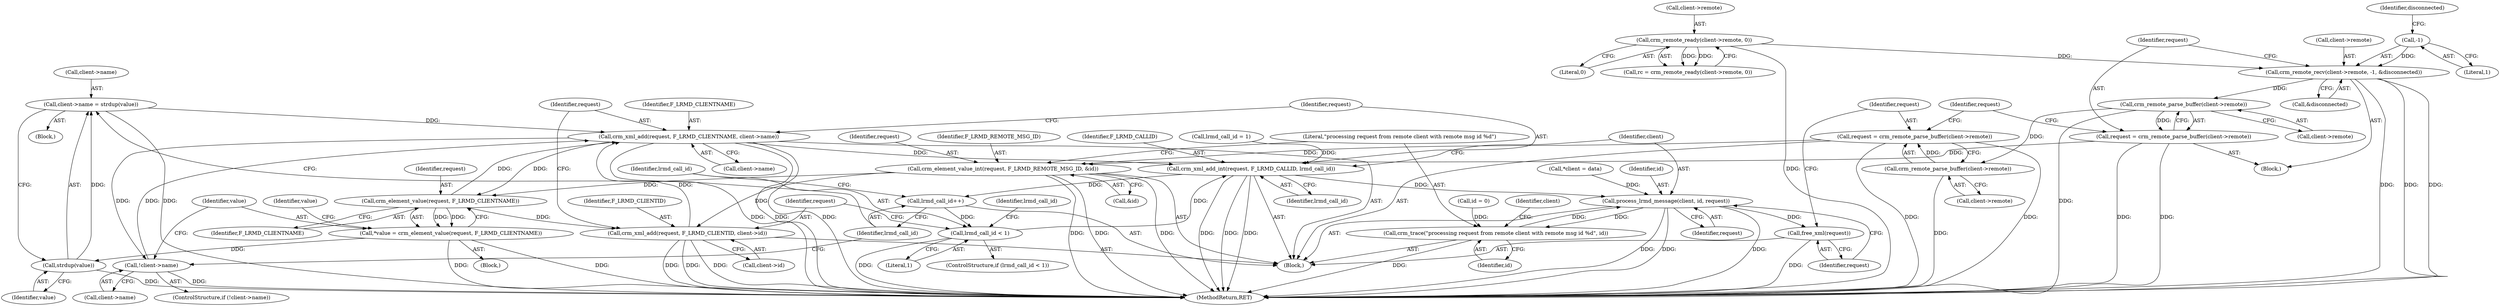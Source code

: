 digraph "0_pacemaker_5ec24a2642bd0854b884d1a9b51d12371373b410@API" {
"1000271" [label="(Call,client->name = strdup(value))"];
"1000275" [label="(Call,strdup(value))"];
"1000263" [label="(Call,*value = crm_element_value(request, F_LRMD_CLIENTNAME))"];
"1000265" [label="(Call,crm_element_value(request, F_LRMD_CLIENTNAME))"];
"1000248" [label="(Call,crm_element_value_int(request, F_LRMD_REMOTE_MSG_ID, &id))"];
"1000309" [label="(Call,request = crm_remote_parse_buffer(client->remote))"];
"1000311" [label="(Call,crm_remote_parse_buffer(client->remote))"];
"1000241" [label="(Call,crm_remote_parse_buffer(client->remote))"];
"1000231" [label="(Call,crm_remote_recv(client->remote, -1, &disconnected))"];
"1000208" [label="(Call,crm_remote_ready(client->remote, 0))"];
"1000235" [label="(Call,-1)"];
"1000239" [label="(Call,request = crm_remote_parse_buffer(client->remote))"];
"1000293" [label="(Call,crm_xml_add(request, F_LRMD_CLIENTNAME, client->name))"];
"1000287" [label="(Call,crm_xml_add(request, F_LRMD_CLIENTID, client->id))"];
"1000257" [label="(Call,!client->name)"];
"1000271" [label="(Call,client->name = strdup(value))"];
"1000299" [label="(Call,crm_xml_add_int(request, F_LRMD_CALLID, lrmd_call_id))"];
"1000277" [label="(Call,lrmd_call_id++)"];
"1000280" [label="(Call,lrmd_call_id < 1)"];
"1000303" [label="(Call,process_lrmd_message(client, id, request))"];
"1000253" [label="(Call,crm_trace(\"processing request from remote client with remote msg id %d\", id))"];
"1000307" [label="(Call,free_xml(request))"];
"1000209" [label="(Call,client->remote)"];
"1000255" [label="(Identifier,id)"];
"1000294" [label="(Identifier,request)"];
"1000258" [label="(Call,client->name)"];
"1000299" [label="(Call,crm_xml_add_int(request, F_LRMD_CALLID, lrmd_call_id))"];
"1000288" [label="(Identifier,request)"];
"1000124" [label="(Call,*client = data)"];
"1000267" [label="(Identifier,F_LRMD_CLIENTNAME)"];
"1000241" [label="(Call,crm_remote_parse_buffer(client->remote))"];
"1000289" [label="(Identifier,F_LRMD_CLIENTID)"];
"1000254" [label="(Literal,\"processing request from remote client with remote msg id %d\")"];
"1000275" [label="(Call,strdup(value))"];
"1000239" [label="(Call,request = crm_remote_parse_buffer(client->remote))"];
"1000265" [label="(Call,crm_element_value(request, F_LRMD_CLIENTNAME))"];
"1000280" [label="(Call,lrmd_call_id < 1)"];
"1000279" [label="(ControlStructure,if (lrmd_call_id < 1))"];
"1000285" [label="(Identifier,lrmd_call_id)"];
"1000310" [label="(Identifier,request)"];
"1000277" [label="(Call,lrmd_call_id++)"];
"1000309" [label="(Call,request = crm_remote_parse_buffer(client->remote))"];
"1000295" [label="(Identifier,F_LRMD_CLIENTNAME)"];
"1000264" [label="(Identifier,value)"];
"1000296" [label="(Call,client->name)"];
"1000253" [label="(Call,crm_trace(\"processing request from remote client with remote msg id %d\", id))"];
"1000247" [label="(Block,)"];
"1000212" [label="(Literal,0)"];
"1000257" [label="(Call,!client->name)"];
"1000261" [label="(Block,)"];
"1000251" [label="(Call,&id)"];
"1000256" [label="(ControlStructure,if (!client->name))"];
"1000269" [label="(Identifier,value)"];
"1000250" [label="(Identifier,F_LRMD_REMOTE_MSG_ID)"];
"1000272" [label="(Call,client->name)"];
"1000266" [label="(Identifier,request)"];
"1000240" [label="(Identifier,request)"];
"1000311" [label="(Call,crm_remote_parse_buffer(client->remote))"];
"1000108" [label="(Call,id = 0)"];
"1000281" [label="(Identifier,lrmd_call_id)"];
"1000248" [label="(Call,crm_element_value_int(request, F_LRMD_REMOTE_MSG_ID, &id))"];
"1000259" [label="(Identifier,client)"];
"1000236" [label="(Literal,1)"];
"1000302" [label="(Identifier,lrmd_call_id)"];
"1000249" [label="(Identifier,request)"];
"1000301" [label="(Identifier,F_LRMD_CALLID)"];
"1000106" [label="(Block,)"];
"1000290" [label="(Call,client->id)"];
"1000235" [label="(Call,-1)"];
"1000231" [label="(Call,crm_remote_recv(client->remote, -1, &disconnected))"];
"1000306" [label="(Identifier,request)"];
"1000284" [label="(Call,lrmd_call_id = 1)"];
"1000242" [label="(Call,client->remote)"];
"1000237" [label="(Call,&disconnected)"];
"1000206" [label="(Call,rc = crm_remote_ready(client->remote, 0))"];
"1000282" [label="(Literal,1)"];
"1000271" [label="(Call,client->name = strdup(value))"];
"1000312" [label="(Call,client->remote)"];
"1000238" [label="(Identifier,disconnected)"];
"1000300" [label="(Identifier,request)"];
"1000293" [label="(Call,crm_xml_add(request, F_LRMD_CLIENTNAME, client->name))"];
"1000287" [label="(Call,crm_xml_add(request, F_LRMD_CLIENTID, client->id))"];
"1000232" [label="(Call,client->remote)"];
"1000304" [label="(Identifier,client)"];
"1000303" [label="(Call,process_lrmd_message(client, id, request))"];
"1000325" [label="(MethodReturn,RET)"];
"1000308" [label="(Identifier,request)"];
"1000208" [label="(Call,crm_remote_ready(client->remote, 0))"];
"1000305" [label="(Identifier,id)"];
"1000278" [label="(Identifier,lrmd_call_id)"];
"1000246" [label="(Identifier,request)"];
"1000307" [label="(Call,free_xml(request))"];
"1000270" [label="(Block,)"];
"1000276" [label="(Identifier,value)"];
"1000263" [label="(Call,*value = crm_element_value(request, F_LRMD_CLIENTNAME))"];
"1000271" -> "1000270"  [label="AST: "];
"1000271" -> "1000275"  [label="CFG: "];
"1000272" -> "1000271"  [label="AST: "];
"1000275" -> "1000271"  [label="AST: "];
"1000278" -> "1000271"  [label="CFG: "];
"1000271" -> "1000325"  [label="DDG: "];
"1000275" -> "1000271"  [label="DDG: "];
"1000271" -> "1000293"  [label="DDG: "];
"1000275" -> "1000276"  [label="CFG: "];
"1000276" -> "1000275"  [label="AST: "];
"1000275" -> "1000325"  [label="DDG: "];
"1000263" -> "1000275"  [label="DDG: "];
"1000263" -> "1000261"  [label="AST: "];
"1000263" -> "1000265"  [label="CFG: "];
"1000264" -> "1000263"  [label="AST: "];
"1000265" -> "1000263"  [label="AST: "];
"1000269" -> "1000263"  [label="CFG: "];
"1000263" -> "1000325"  [label="DDG: "];
"1000263" -> "1000325"  [label="DDG: "];
"1000265" -> "1000263"  [label="DDG: "];
"1000265" -> "1000263"  [label="DDG: "];
"1000265" -> "1000267"  [label="CFG: "];
"1000266" -> "1000265"  [label="AST: "];
"1000267" -> "1000265"  [label="AST: "];
"1000248" -> "1000265"  [label="DDG: "];
"1000293" -> "1000265"  [label="DDG: "];
"1000265" -> "1000287"  [label="DDG: "];
"1000265" -> "1000293"  [label="DDG: "];
"1000248" -> "1000247"  [label="AST: "];
"1000248" -> "1000251"  [label="CFG: "];
"1000249" -> "1000248"  [label="AST: "];
"1000250" -> "1000248"  [label="AST: "];
"1000251" -> "1000248"  [label="AST: "];
"1000254" -> "1000248"  [label="CFG: "];
"1000248" -> "1000325"  [label="DDG: "];
"1000248" -> "1000325"  [label="DDG: "];
"1000248" -> "1000325"  [label="DDG: "];
"1000309" -> "1000248"  [label="DDG: "];
"1000239" -> "1000248"  [label="DDG: "];
"1000248" -> "1000287"  [label="DDG: "];
"1000309" -> "1000247"  [label="AST: "];
"1000309" -> "1000311"  [label="CFG: "];
"1000310" -> "1000309"  [label="AST: "];
"1000311" -> "1000309"  [label="AST: "];
"1000246" -> "1000309"  [label="CFG: "];
"1000309" -> "1000325"  [label="DDG: "];
"1000309" -> "1000325"  [label="DDG: "];
"1000311" -> "1000309"  [label="DDG: "];
"1000311" -> "1000312"  [label="CFG: "];
"1000312" -> "1000311"  [label="AST: "];
"1000311" -> "1000325"  [label="DDG: "];
"1000241" -> "1000311"  [label="DDG: "];
"1000241" -> "1000239"  [label="AST: "];
"1000241" -> "1000242"  [label="CFG: "];
"1000242" -> "1000241"  [label="AST: "];
"1000239" -> "1000241"  [label="CFG: "];
"1000241" -> "1000325"  [label="DDG: "];
"1000241" -> "1000239"  [label="DDG: "];
"1000231" -> "1000241"  [label="DDG: "];
"1000231" -> "1000106"  [label="AST: "];
"1000231" -> "1000237"  [label="CFG: "];
"1000232" -> "1000231"  [label="AST: "];
"1000235" -> "1000231"  [label="AST: "];
"1000237" -> "1000231"  [label="AST: "];
"1000240" -> "1000231"  [label="CFG: "];
"1000231" -> "1000325"  [label="DDG: "];
"1000231" -> "1000325"  [label="DDG: "];
"1000231" -> "1000325"  [label="DDG: "];
"1000208" -> "1000231"  [label="DDG: "];
"1000235" -> "1000231"  [label="DDG: "];
"1000208" -> "1000206"  [label="AST: "];
"1000208" -> "1000212"  [label="CFG: "];
"1000209" -> "1000208"  [label="AST: "];
"1000212" -> "1000208"  [label="AST: "];
"1000206" -> "1000208"  [label="CFG: "];
"1000208" -> "1000325"  [label="DDG: "];
"1000208" -> "1000206"  [label="DDG: "];
"1000208" -> "1000206"  [label="DDG: "];
"1000235" -> "1000236"  [label="CFG: "];
"1000236" -> "1000235"  [label="AST: "];
"1000238" -> "1000235"  [label="CFG: "];
"1000239" -> "1000106"  [label="AST: "];
"1000240" -> "1000239"  [label="AST: "];
"1000246" -> "1000239"  [label="CFG: "];
"1000239" -> "1000325"  [label="DDG: "];
"1000239" -> "1000325"  [label="DDG: "];
"1000293" -> "1000247"  [label="AST: "];
"1000293" -> "1000296"  [label="CFG: "];
"1000294" -> "1000293"  [label="AST: "];
"1000295" -> "1000293"  [label="AST: "];
"1000296" -> "1000293"  [label="AST: "];
"1000300" -> "1000293"  [label="CFG: "];
"1000293" -> "1000325"  [label="DDG: "];
"1000293" -> "1000325"  [label="DDG: "];
"1000293" -> "1000325"  [label="DDG: "];
"1000293" -> "1000257"  [label="DDG: "];
"1000287" -> "1000293"  [label="DDG: "];
"1000257" -> "1000293"  [label="DDG: "];
"1000293" -> "1000299"  [label="DDG: "];
"1000287" -> "1000247"  [label="AST: "];
"1000287" -> "1000290"  [label="CFG: "];
"1000288" -> "1000287"  [label="AST: "];
"1000289" -> "1000287"  [label="AST: "];
"1000290" -> "1000287"  [label="AST: "];
"1000294" -> "1000287"  [label="CFG: "];
"1000287" -> "1000325"  [label="DDG: "];
"1000287" -> "1000325"  [label="DDG: "];
"1000287" -> "1000325"  [label="DDG: "];
"1000257" -> "1000256"  [label="AST: "];
"1000257" -> "1000258"  [label="CFG: "];
"1000258" -> "1000257"  [label="AST: "];
"1000264" -> "1000257"  [label="CFG: "];
"1000278" -> "1000257"  [label="CFG: "];
"1000257" -> "1000325"  [label="DDG: "];
"1000299" -> "1000247"  [label="AST: "];
"1000299" -> "1000302"  [label="CFG: "];
"1000300" -> "1000299"  [label="AST: "];
"1000301" -> "1000299"  [label="AST: "];
"1000302" -> "1000299"  [label="AST: "];
"1000304" -> "1000299"  [label="CFG: "];
"1000299" -> "1000325"  [label="DDG: "];
"1000299" -> "1000325"  [label="DDG: "];
"1000299" -> "1000325"  [label="DDG: "];
"1000299" -> "1000277"  [label="DDG: "];
"1000284" -> "1000299"  [label="DDG: "];
"1000280" -> "1000299"  [label="DDG: "];
"1000299" -> "1000303"  [label="DDG: "];
"1000277" -> "1000247"  [label="AST: "];
"1000277" -> "1000278"  [label="CFG: "];
"1000278" -> "1000277"  [label="AST: "];
"1000281" -> "1000277"  [label="CFG: "];
"1000277" -> "1000280"  [label="DDG: "];
"1000280" -> "1000279"  [label="AST: "];
"1000280" -> "1000282"  [label="CFG: "];
"1000281" -> "1000280"  [label="AST: "];
"1000282" -> "1000280"  [label="AST: "];
"1000285" -> "1000280"  [label="CFG: "];
"1000288" -> "1000280"  [label="CFG: "];
"1000280" -> "1000325"  [label="DDG: "];
"1000303" -> "1000247"  [label="AST: "];
"1000303" -> "1000306"  [label="CFG: "];
"1000304" -> "1000303"  [label="AST: "];
"1000305" -> "1000303"  [label="AST: "];
"1000306" -> "1000303"  [label="AST: "];
"1000308" -> "1000303"  [label="CFG: "];
"1000303" -> "1000325"  [label="DDG: "];
"1000303" -> "1000325"  [label="DDG: "];
"1000303" -> "1000325"  [label="DDG: "];
"1000303" -> "1000253"  [label="DDG: "];
"1000124" -> "1000303"  [label="DDG: "];
"1000253" -> "1000303"  [label="DDG: "];
"1000303" -> "1000307"  [label="DDG: "];
"1000253" -> "1000247"  [label="AST: "];
"1000253" -> "1000255"  [label="CFG: "];
"1000254" -> "1000253"  [label="AST: "];
"1000255" -> "1000253"  [label="AST: "];
"1000259" -> "1000253"  [label="CFG: "];
"1000253" -> "1000325"  [label="DDG: "];
"1000108" -> "1000253"  [label="DDG: "];
"1000307" -> "1000247"  [label="AST: "];
"1000307" -> "1000308"  [label="CFG: "];
"1000308" -> "1000307"  [label="AST: "];
"1000310" -> "1000307"  [label="CFG: "];
"1000307" -> "1000325"  [label="DDG: "];
}
